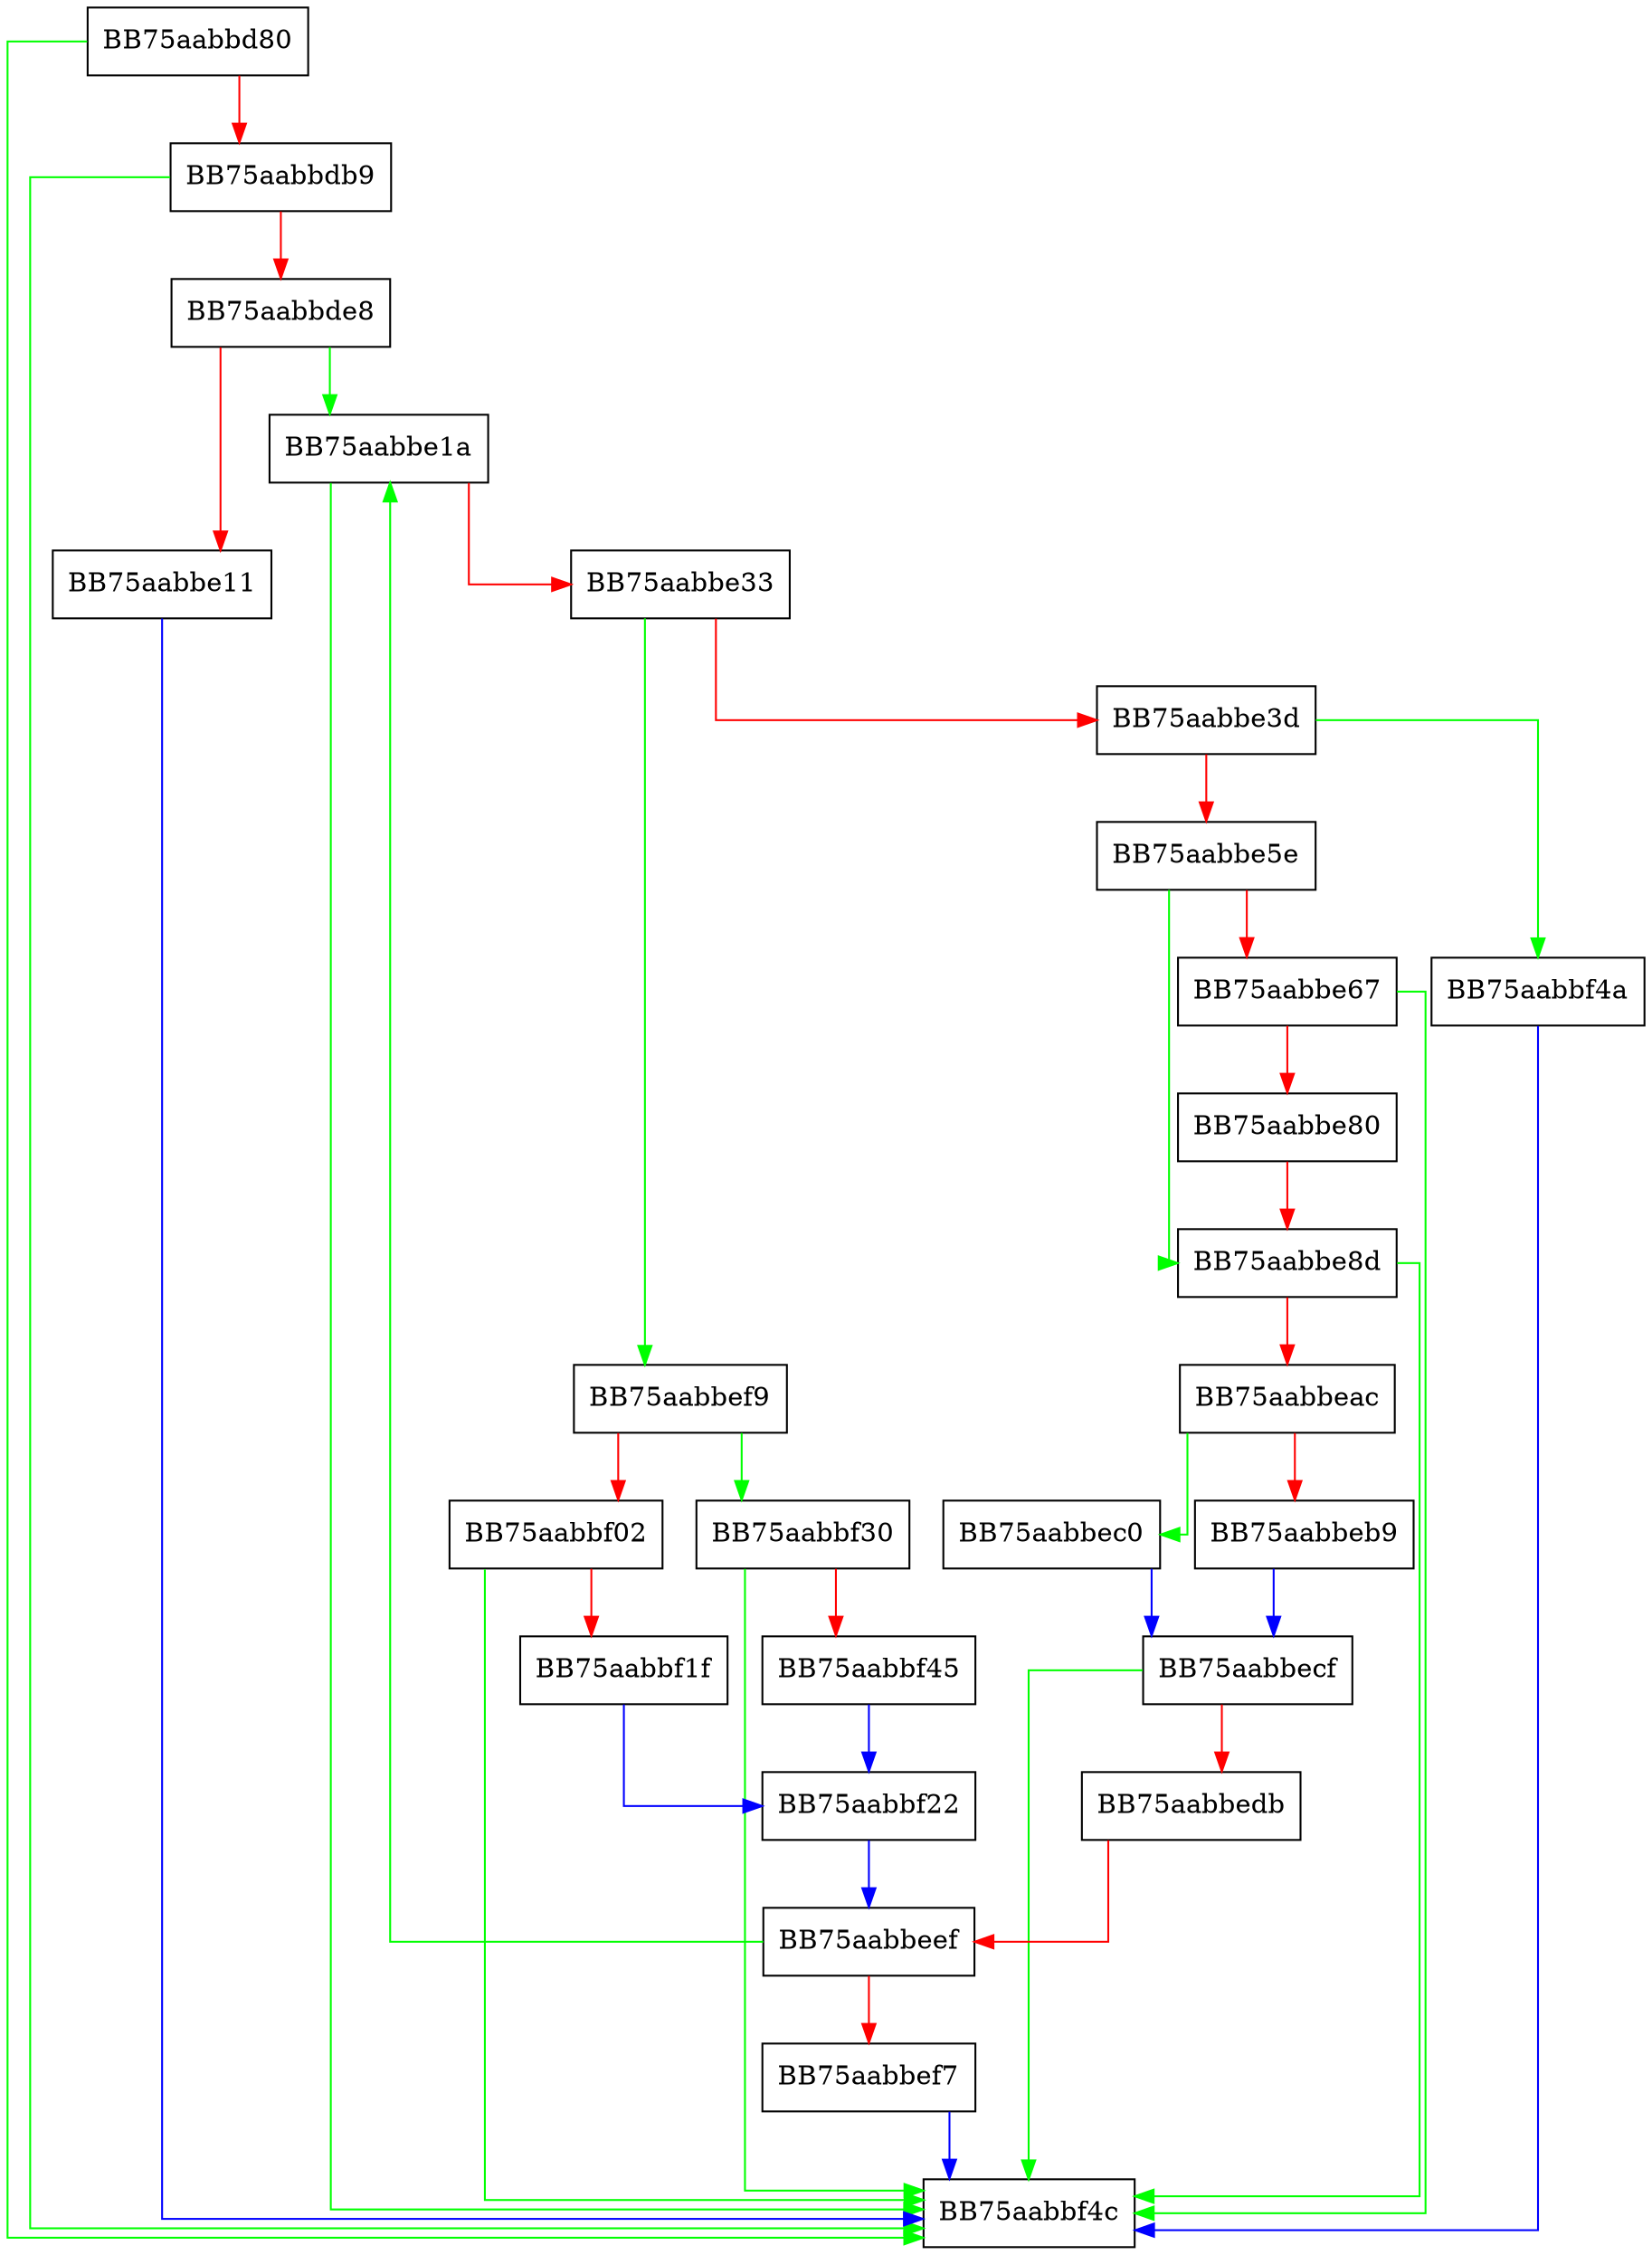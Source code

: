 digraph OnTheFly {
  node [shape="box"];
  graph [splines=ortho];
  BB75aabbd80 -> BB75aabbf4c [color="green"];
  BB75aabbd80 -> BB75aabbdb9 [color="red"];
  BB75aabbdb9 -> BB75aabbf4c [color="green"];
  BB75aabbdb9 -> BB75aabbde8 [color="red"];
  BB75aabbde8 -> BB75aabbe1a [color="green"];
  BB75aabbde8 -> BB75aabbe11 [color="red"];
  BB75aabbe11 -> BB75aabbf4c [color="blue"];
  BB75aabbe1a -> BB75aabbf4c [color="green"];
  BB75aabbe1a -> BB75aabbe33 [color="red"];
  BB75aabbe33 -> BB75aabbef9 [color="green"];
  BB75aabbe33 -> BB75aabbe3d [color="red"];
  BB75aabbe3d -> BB75aabbf4a [color="green"];
  BB75aabbe3d -> BB75aabbe5e [color="red"];
  BB75aabbe5e -> BB75aabbe8d [color="green"];
  BB75aabbe5e -> BB75aabbe67 [color="red"];
  BB75aabbe67 -> BB75aabbf4c [color="green"];
  BB75aabbe67 -> BB75aabbe80 [color="red"];
  BB75aabbe80 -> BB75aabbe8d [color="red"];
  BB75aabbe8d -> BB75aabbf4c [color="green"];
  BB75aabbe8d -> BB75aabbeac [color="red"];
  BB75aabbeac -> BB75aabbec0 [color="green"];
  BB75aabbeac -> BB75aabbeb9 [color="red"];
  BB75aabbeb9 -> BB75aabbecf [color="blue"];
  BB75aabbec0 -> BB75aabbecf [color="blue"];
  BB75aabbecf -> BB75aabbf4c [color="green"];
  BB75aabbecf -> BB75aabbedb [color="red"];
  BB75aabbedb -> BB75aabbeef [color="red"];
  BB75aabbeef -> BB75aabbe1a [color="green"];
  BB75aabbeef -> BB75aabbef7 [color="red"];
  BB75aabbef7 -> BB75aabbf4c [color="blue"];
  BB75aabbef9 -> BB75aabbf30 [color="green"];
  BB75aabbef9 -> BB75aabbf02 [color="red"];
  BB75aabbf02 -> BB75aabbf4c [color="green"];
  BB75aabbf02 -> BB75aabbf1f [color="red"];
  BB75aabbf1f -> BB75aabbf22 [color="blue"];
  BB75aabbf22 -> BB75aabbeef [color="blue"];
  BB75aabbf30 -> BB75aabbf4c [color="green"];
  BB75aabbf30 -> BB75aabbf45 [color="red"];
  BB75aabbf45 -> BB75aabbf22 [color="blue"];
  BB75aabbf4a -> BB75aabbf4c [color="blue"];
}